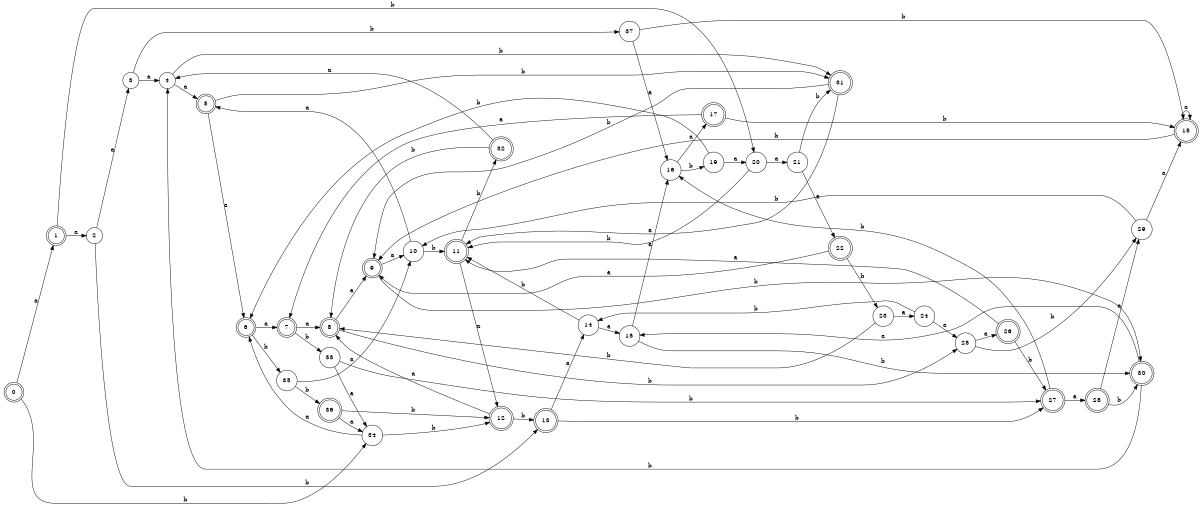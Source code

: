 digraph n31_2 {
__start0 [label="" shape="none"];

rankdir=LR;
size="8,5";

s0 [style="rounded,filled", color="black", fillcolor="white" shape="doublecircle", label="0"];
s1 [style="rounded,filled", color="black", fillcolor="white" shape="doublecircle", label="1"];
s2 [style="filled", color="black", fillcolor="white" shape="circle", label="2"];
s3 [style="filled", color="black", fillcolor="white" shape="circle", label="3"];
s4 [style="filled", color="black", fillcolor="white" shape="circle", label="4"];
s5 [style="rounded,filled", color="black", fillcolor="white" shape="doublecircle", label="5"];
s6 [style="rounded,filled", color="black", fillcolor="white" shape="doublecircle", label="6"];
s7 [style="rounded,filled", color="black", fillcolor="white" shape="doublecircle", label="7"];
s8 [style="rounded,filled", color="black", fillcolor="white" shape="doublecircle", label="8"];
s9 [style="rounded,filled", color="black", fillcolor="white" shape="doublecircle", label="9"];
s10 [style="filled", color="black", fillcolor="white" shape="circle", label="10"];
s11 [style="rounded,filled", color="black", fillcolor="white" shape="doublecircle", label="11"];
s12 [style="rounded,filled", color="black", fillcolor="white" shape="doublecircle", label="12"];
s13 [style="rounded,filled", color="black", fillcolor="white" shape="doublecircle", label="13"];
s14 [style="filled", color="black", fillcolor="white" shape="circle", label="14"];
s15 [style="filled", color="black", fillcolor="white" shape="circle", label="15"];
s16 [style="filled", color="black", fillcolor="white" shape="circle", label="16"];
s17 [style="rounded,filled", color="black", fillcolor="white" shape="doublecircle", label="17"];
s18 [style="rounded,filled", color="black", fillcolor="white" shape="doublecircle", label="18"];
s19 [style="filled", color="black", fillcolor="white" shape="circle", label="19"];
s20 [style="filled", color="black", fillcolor="white" shape="circle", label="20"];
s21 [style="filled", color="black", fillcolor="white" shape="circle", label="21"];
s22 [style="rounded,filled", color="black", fillcolor="white" shape="doublecircle", label="22"];
s23 [style="filled", color="black", fillcolor="white" shape="circle", label="23"];
s24 [style="filled", color="black", fillcolor="white" shape="circle", label="24"];
s25 [style="filled", color="black", fillcolor="white" shape="circle", label="25"];
s26 [style="rounded,filled", color="black", fillcolor="white" shape="doublecircle", label="26"];
s27 [style="rounded,filled", color="black", fillcolor="white" shape="doublecircle", label="27"];
s28 [style="rounded,filled", color="black", fillcolor="white" shape="doublecircle", label="28"];
s29 [style="filled", color="black", fillcolor="white" shape="circle", label="29"];
s30 [style="rounded,filled", color="black", fillcolor="white" shape="doublecircle", label="30"];
s31 [style="rounded,filled", color="black", fillcolor="white" shape="doublecircle", label="31"];
s32 [style="rounded,filled", color="black", fillcolor="white" shape="doublecircle", label="32"];
s33 [style="filled", color="black", fillcolor="white" shape="circle", label="33"];
s34 [style="filled", color="black", fillcolor="white" shape="circle", label="34"];
s35 [style="filled", color="black", fillcolor="white" shape="circle", label="35"];
s36 [style="rounded,filled", color="black", fillcolor="white" shape="doublecircle", label="36"];
s37 [style="filled", color="black", fillcolor="white" shape="circle", label="37"];
s0 -> s1 [label="a"];
s0 -> s34 [label="b"];
s1 -> s2 [label="a"];
s1 -> s20 [label="b"];
s2 -> s3 [label="a"];
s2 -> s13 [label="b"];
s3 -> s4 [label="a"];
s3 -> s37 [label="b"];
s4 -> s5 [label="a"];
s4 -> s31 [label="b"];
s5 -> s6 [label="a"];
s5 -> s31 [label="b"];
s6 -> s7 [label="a"];
s6 -> s35 [label="b"];
s7 -> s8 [label="a"];
s7 -> s33 [label="b"];
s8 -> s9 [label="a"];
s8 -> s25 [label="b"];
s9 -> s10 [label="a"];
s9 -> s30 [label="b"];
s10 -> s5 [label="a"];
s10 -> s11 [label="b"];
s11 -> s12 [label="a"];
s11 -> s32 [label="b"];
s12 -> s8 [label="a"];
s12 -> s13 [label="b"];
s13 -> s14 [label="a"];
s13 -> s27 [label="b"];
s14 -> s15 [label="a"];
s14 -> s11 [label="b"];
s15 -> s16 [label="a"];
s15 -> s30 [label="b"];
s16 -> s17 [label="a"];
s16 -> s19 [label="b"];
s17 -> s7 [label="a"];
s17 -> s18 [label="b"];
s18 -> s18 [label="a"];
s18 -> s9 [label="b"];
s19 -> s20 [label="a"];
s19 -> s6 [label="b"];
s20 -> s21 [label="a"];
s20 -> s11 [label="b"];
s21 -> s22 [label="a"];
s21 -> s31 [label="b"];
s22 -> s9 [label="a"];
s22 -> s23 [label="b"];
s23 -> s24 [label="a"];
s23 -> s8 [label="b"];
s24 -> s25 [label="a"];
s24 -> s14 [label="b"];
s25 -> s26 [label="a"];
s25 -> s29 [label="b"];
s26 -> s11 [label="a"];
s26 -> s27 [label="b"];
s27 -> s28 [label="a"];
s27 -> s16 [label="b"];
s28 -> s29 [label="a"];
s28 -> s30 [label="b"];
s29 -> s18 [label="a"];
s29 -> s10 [label="b"];
s30 -> s15 [label="a"];
s30 -> s4 [label="b"];
s31 -> s11 [label="a"];
s31 -> s9 [label="b"];
s32 -> s4 [label="a"];
s32 -> s8 [label="b"];
s33 -> s34 [label="a"];
s33 -> s27 [label="b"];
s34 -> s6 [label="a"];
s34 -> s12 [label="b"];
s35 -> s10 [label="a"];
s35 -> s36 [label="b"];
s36 -> s34 [label="a"];
s36 -> s12 [label="b"];
s37 -> s16 [label="a"];
s37 -> s18 [label="b"];

}